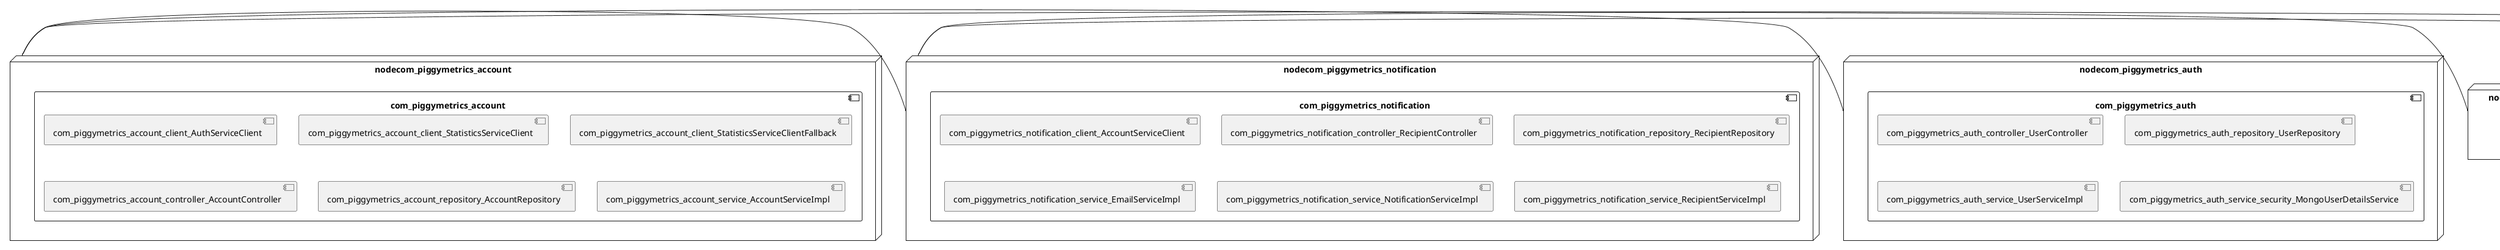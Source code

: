 @startuml
skinparam fixCircleLabelOverlapping true
skinparam componentStyle uml2
node nodecom_piggymetrics_account {
component com_piggymetrics_account {
[com_piggymetrics_account_client_AuthServiceClient] [[sqshq-piggymetrics.system#_2jV_cEiZEe-C8M_NT385Xg]]
[com_piggymetrics_account_client_StatisticsServiceClient] [[sqshq-piggymetrics.system#_2jV_cEiZEe-C8M_NT385Xg]]
[com_piggymetrics_account_client_StatisticsServiceClientFallback] [[sqshq-piggymetrics.system#_2jV_cEiZEe-C8M_NT385Xg]]
[com_piggymetrics_account_controller_AccountController] [[sqshq-piggymetrics.system#_2jV_cEiZEe-C8M_NT385Xg]]
[com_piggymetrics_account_repository_AccountRepository] [[sqshq-piggymetrics.system#_2jV_cEiZEe-C8M_NT385Xg]]
[com_piggymetrics_account_service_AccountServiceImpl] [[sqshq-piggymetrics.system#_2jV_cEiZEe-C8M_NT385Xg]]
}
}
node nodecom_piggymetrics_auth {
component com_piggymetrics_auth {
[com_piggymetrics_auth_controller_UserController] [[sqshq-piggymetrics.system#_2jV_cEiZEe-C8M_NT385Xg]]
[com_piggymetrics_auth_repository_UserRepository] [[sqshq-piggymetrics.system#_2jV_cEiZEe-C8M_NT385Xg]]
[com_piggymetrics_auth_service_UserServiceImpl] [[sqshq-piggymetrics.system#_2jV_cEiZEe-C8M_NT385Xg]]
[com_piggymetrics_auth_service_security_MongoUserDetailsService] [[sqshq-piggymetrics.system#_2jV_cEiZEe-C8M_NT385Xg]]
}
}
node nodecom_piggymetrics_notification {
component com_piggymetrics_notification {
[com_piggymetrics_notification_client_AccountServiceClient] [[sqshq-piggymetrics.system#_2jV_cEiZEe-C8M_NT385Xg]]
[com_piggymetrics_notification_controller_RecipientController] [[sqshq-piggymetrics.system#_2jV_cEiZEe-C8M_NT385Xg]]
[com_piggymetrics_notification_repository_RecipientRepository] [[sqshq-piggymetrics.system#_2jV_cEiZEe-C8M_NT385Xg]]
[com_piggymetrics_notification_service_EmailServiceImpl] [[sqshq-piggymetrics.system#_2jV_cEiZEe-C8M_NT385Xg]]
[com_piggymetrics_notification_service_NotificationServiceImpl] [[sqshq-piggymetrics.system#_2jV_cEiZEe-C8M_NT385Xg]]
[com_piggymetrics_notification_service_RecipientServiceImpl] [[sqshq-piggymetrics.system#_2jV_cEiZEe-C8M_NT385Xg]]
}
}
node nodecom_piggymetrics_statistics {
component com_piggymetrics_statistics {
[com_piggymetrics_statistics_client_ExchangeRatesClient] [[sqshq-piggymetrics.system#_2jV_cEiZEe-C8M_NT385Xg]]
[com_piggymetrics_statistics_client_ExchangeRatesClientFallback] [[sqshq-piggymetrics.system#_2jV_cEiZEe-C8M_NT385Xg]]
[com_piggymetrics_statistics_controller_StatisticsController] [[sqshq-piggymetrics.system#_2jV_cEiZEe-C8M_NT385Xg]]
[com_piggymetrics_statistics_repository_DataPointRepository] [[sqshq-piggymetrics.system#_2jV_cEiZEe-C8M_NT385Xg]]
[com_piggymetrics_statistics_service_ExchangeRatesServiceImpl] [[sqshq-piggymetrics.system#_2jV_cEiZEe-C8M_NT385Xg]]
[com_piggymetrics_statistics_service_StatisticsServiceImpl] [[sqshq-piggymetrics.system#_2jV_cEiZEe-C8M_NT385Xg]]
}
}
node nodecom_piggymetrics_notification_service_Environment_Provider {
[com_piggymetrics_notification_service_Environment_Provider] [[sqshq-piggymetrics.system#_2jV_cEiZEe-C8M_NT385Xg]]
}
node nodecom_piggymetrics_notification_service_JavaMailSender_Provider {
[com_piggymetrics_notification_service_JavaMailSender_Provider] [[sqshq-piggymetrics.system#_2jV_cEiZEe-C8M_NT385Xg]]
}
node noderates_client_latest_Provider {
[rates_client_latest_Provider] [[sqshq-piggymetrics.system#_2jV_cEiZEe-C8M_NT385Xg]]
}
[nodecom_piggymetrics_account] - [nodecom_piggymetrics_notification]
[nodecom_piggymetrics_auth] - [nodecom_piggymetrics_account]
[nodecom_piggymetrics_notification_service_Environment_Provider] - [nodecom_piggymetrics_notification]
[nodecom_piggymetrics_notification_service_JavaMailSender_Provider] - [nodecom_piggymetrics_notification]
[nodecom_piggymetrics_statistics] - [nodecom_piggymetrics_account]

@enduml
